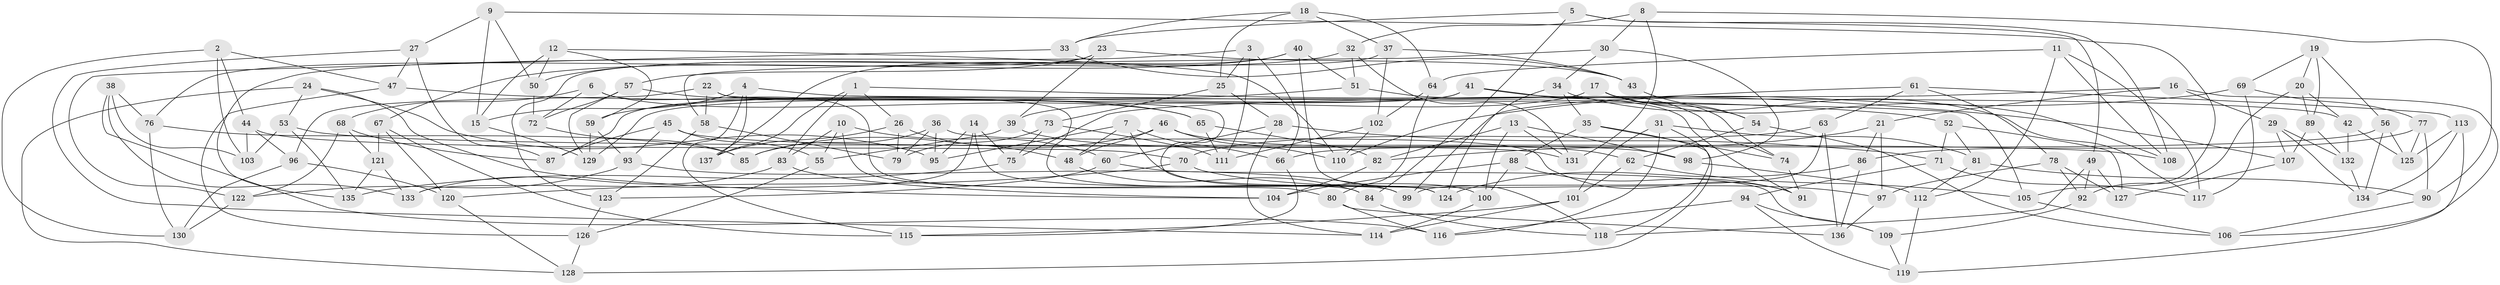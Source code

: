 // Generated by graph-tools (version 1.1) at 2025/16/03/09/25 04:16:25]
// undirected, 137 vertices, 274 edges
graph export_dot {
graph [start="1"]
  node [color=gray90,style=filled];
  1;
  2;
  3;
  4;
  5;
  6;
  7;
  8;
  9;
  10;
  11;
  12;
  13;
  14;
  15;
  16;
  17;
  18;
  19;
  20;
  21;
  22;
  23;
  24;
  25;
  26;
  27;
  28;
  29;
  30;
  31;
  32;
  33;
  34;
  35;
  36;
  37;
  38;
  39;
  40;
  41;
  42;
  43;
  44;
  45;
  46;
  47;
  48;
  49;
  50;
  51;
  52;
  53;
  54;
  55;
  56;
  57;
  58;
  59;
  60;
  61;
  62;
  63;
  64;
  65;
  66;
  67;
  68;
  69;
  70;
  71;
  72;
  73;
  74;
  75;
  76;
  77;
  78;
  79;
  80;
  81;
  82;
  83;
  84;
  85;
  86;
  87;
  88;
  89;
  90;
  91;
  92;
  93;
  94;
  95;
  96;
  97;
  98;
  99;
  100;
  101;
  102;
  103;
  104;
  105;
  106;
  107;
  108;
  109;
  110;
  111;
  112;
  113;
  114;
  115;
  116;
  117;
  118;
  119;
  120;
  121;
  122;
  123;
  124;
  125;
  126;
  127;
  128;
  129;
  130;
  131;
  132;
  133;
  134;
  135;
  136;
  137;
  1 -- 107;
  1 -- 26;
  1 -- 137;
  1 -- 83;
  2 -- 44;
  2 -- 103;
  2 -- 130;
  2 -- 47;
  3 -- 25;
  3 -- 135;
  3 -- 111;
  3 -- 66;
  4 -- 115;
  4 -- 15;
  4 -- 137;
  4 -- 105;
  5 -- 108;
  5 -- 33;
  5 -- 49;
  5 -- 84;
  6 -- 72;
  6 -- 65;
  6 -- 68;
  6 -- 84;
  7 -- 66;
  7 -- 48;
  7 -- 100;
  7 -- 95;
  8 -- 90;
  8 -- 131;
  8 -- 32;
  8 -- 30;
  9 -- 15;
  9 -- 27;
  9 -- 50;
  9 -- 105;
  10 -- 60;
  10 -- 80;
  10 -- 55;
  10 -- 83;
  11 -- 117;
  11 -- 108;
  11 -- 64;
  11 -- 112;
  12 -- 110;
  12 -- 50;
  12 -- 15;
  12 -- 59;
  13 -- 82;
  13 -- 98;
  13 -- 100;
  13 -- 131;
  14 -- 124;
  14 -- 75;
  14 -- 95;
  14 -- 133;
  15 -- 129;
  16 -- 21;
  16 -- 106;
  16 -- 29;
  16 -- 75;
  17 -- 74;
  17 -- 108;
  17 -- 39;
  17 -- 54;
  18 -- 64;
  18 -- 37;
  18 -- 33;
  18 -- 25;
  19 -- 20;
  19 -- 56;
  19 -- 69;
  19 -- 89;
  20 -- 92;
  20 -- 89;
  20 -- 42;
  21 -- 97;
  21 -- 86;
  21 -- 82;
  22 -- 58;
  22 -- 124;
  22 -- 99;
  22 -- 96;
  23 -- 76;
  23 -- 57;
  23 -- 39;
  23 -- 43;
  24 -- 128;
  24 -- 53;
  24 -- 95;
  24 -- 104;
  25 -- 28;
  25 -- 73;
  26 -- 137;
  26 -- 48;
  26 -- 79;
  27 -- 114;
  27 -- 87;
  27 -- 47;
  28 -- 60;
  28 -- 114;
  28 -- 71;
  29 -- 107;
  29 -- 132;
  29 -- 134;
  30 -- 34;
  30 -- 98;
  30 -- 58;
  31 -- 116;
  31 -- 118;
  31 -- 101;
  31 -- 81;
  32 -- 131;
  32 -- 51;
  32 -- 50;
  33 -- 43;
  33 -- 122;
  34 -- 124;
  34 -- 35;
  34 -- 117;
  35 -- 88;
  35 -- 128;
  35 -- 74;
  36 -- 79;
  36 -- 85;
  36 -- 91;
  36 -- 95;
  37 -- 123;
  37 -- 102;
  37 -- 43;
  38 -- 116;
  38 -- 133;
  38 -- 103;
  38 -- 76;
  39 -- 62;
  39 -- 55;
  40 -- 118;
  40 -- 51;
  40 -- 67;
  40 -- 137;
  41 -- 42;
  41 -- 74;
  41 -- 129;
  41 -- 87;
  42 -- 125;
  42 -- 132;
  43 -- 54;
  44 -- 96;
  44 -- 70;
  44 -- 103;
  45 -- 87;
  45 -- 93;
  45 -- 55;
  45 -- 131;
  46 -- 85;
  46 -- 48;
  46 -- 110;
  46 -- 98;
  47 -- 126;
  47 -- 52;
  48 -- 84;
  49 -- 127;
  49 -- 92;
  49 -- 118;
  50 -- 72;
  51 -- 91;
  51 -- 59;
  52 -- 81;
  52 -- 71;
  52 -- 127;
  53 -- 103;
  53 -- 108;
  53 -- 135;
  54 -- 62;
  54 -- 106;
  55 -- 126;
  56 -- 134;
  56 -- 66;
  56 -- 125;
  57 -- 72;
  57 -- 65;
  57 -- 129;
  58 -- 123;
  58 -- 79;
  59 -- 129;
  59 -- 93;
  60 -- 123;
  60 -- 109;
  61 -- 113;
  61 -- 99;
  61 -- 63;
  61 -- 78;
  62 -- 101;
  62 -- 105;
  63 -- 70;
  63 -- 136;
  63 -- 99;
  64 -- 102;
  64 -- 80;
  65 -- 111;
  65 -- 82;
  66 -- 115;
  67 -- 120;
  67 -- 121;
  67 -- 115;
  68 -- 122;
  68 -- 121;
  68 -- 87;
  69 -- 77;
  69 -- 110;
  69 -- 117;
  70 -- 97;
  70 -- 120;
  71 -- 94;
  71 -- 117;
  72 -- 85;
  73 -- 75;
  73 -- 111;
  73 -- 79;
  74 -- 91;
  75 -- 135;
  76 -- 130;
  76 -- 85;
  77 -- 86;
  77 -- 125;
  77 -- 90;
  78 -- 97;
  78 -- 127;
  78 -- 92;
  80 -- 116;
  80 -- 136;
  81 -- 112;
  81 -- 90;
  82 -- 104;
  83 -- 133;
  83 -- 104;
  84 -- 118;
  86 -- 136;
  86 -- 124;
  88 -- 100;
  88 -- 91;
  88 -- 104;
  89 -- 132;
  89 -- 107;
  90 -- 106;
  92 -- 109;
  93 -- 99;
  93 -- 122;
  94 -- 119;
  94 -- 116;
  94 -- 109;
  96 -- 130;
  96 -- 120;
  97 -- 136;
  98 -- 112;
  100 -- 114;
  101 -- 115;
  101 -- 114;
  102 -- 111;
  102 -- 110;
  105 -- 106;
  107 -- 127;
  109 -- 119;
  112 -- 119;
  113 -- 134;
  113 -- 125;
  113 -- 119;
  120 -- 128;
  121 -- 135;
  121 -- 133;
  122 -- 130;
  123 -- 126;
  126 -- 128;
  132 -- 134;
}
